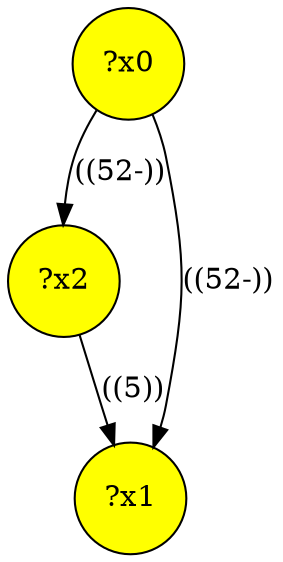 digraph g {
	x2 [fillcolor="yellow", style="filled," shape=circle, label="?x2"];
	x1 [fillcolor="yellow", style="filled," shape=circle, label="?x1"];
	x0 [fillcolor="yellow", style="filled," shape=circle, label="?x0"];
	x0 -> x1 [label="((52-))"];
	x0 -> x2 [label="((52-))"];
	x2 -> x1 [label="((5))"];
}
